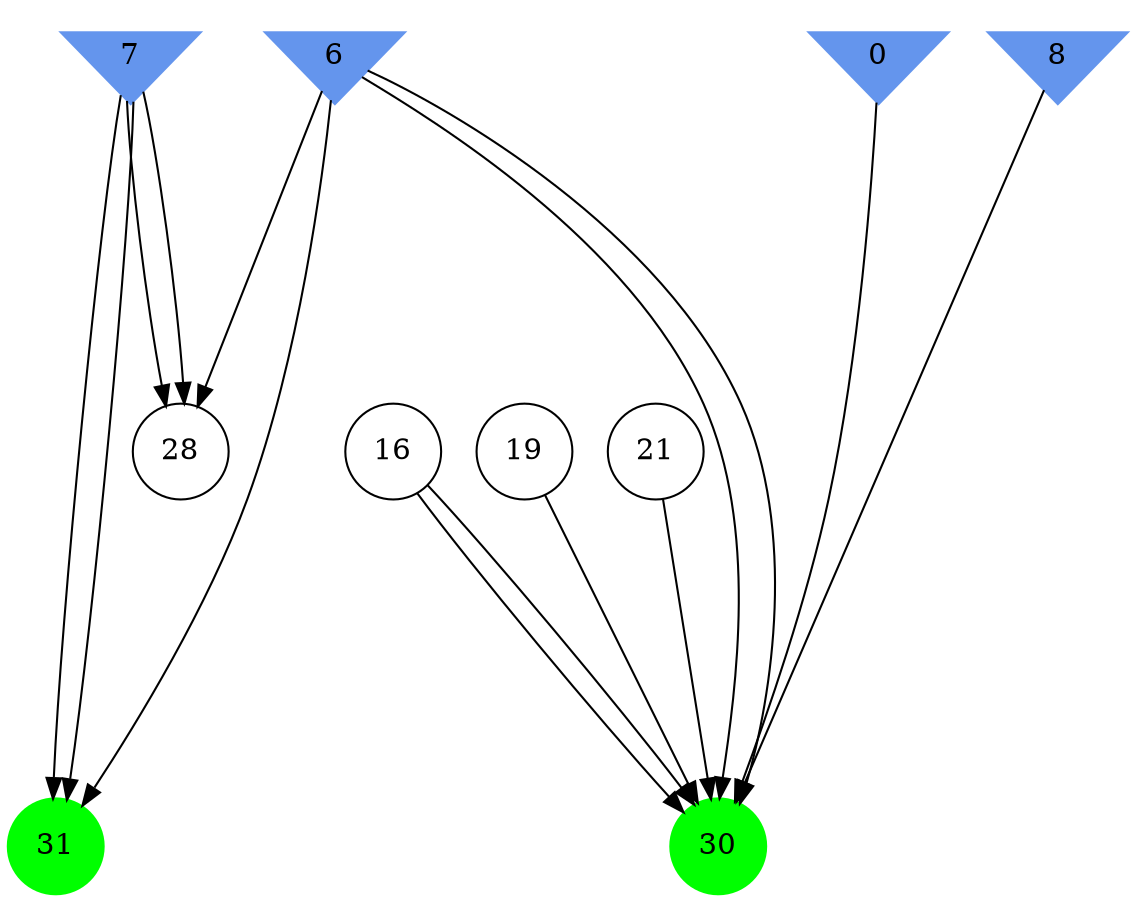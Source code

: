 digraph brain {
	ranksep=2.0;
	0 [shape=invtriangle,style=filled,color=cornflowerblue];
	6 [shape=invtriangle,style=filled,color=cornflowerblue];
	7 [shape=invtriangle,style=filled,color=cornflowerblue];
	8 [shape=invtriangle,style=filled,color=cornflowerblue];
	16 [shape=circle,color=black];
	19 [shape=circle,color=black];
	21 [shape=circle,color=black];
	28 [shape=circle,color=black];
	30 [shape=circle,style=filled,color=green];
	31 [shape=circle,style=filled,color=green];
	7	->	28;
	7	->	31;
	6	->	28;
	6	->	31;
	7	->	28;
	7	->	31;
	0	->	30;
	8	->	30;
	6	->	30;
	16	->	30;
	19	->	30;
	21	->	30;
	6	->	30;
	16	->	30;
	{ rank=same; 0; 6; 7; 8; }
	{ rank=same; 16; 19; 21; 28; }
	{ rank=same; 30; 31; }
}
